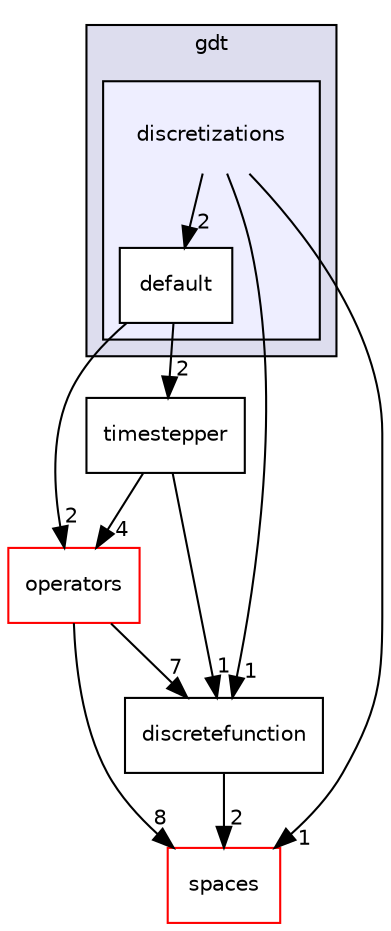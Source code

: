 digraph "discretizations" {
  compound=true
  node [ fontsize="10", fontname="Helvetica"];
  edge [ labelfontsize="10", labelfontname="Helvetica"];
  subgraph clusterdir_f1992dd472896fb89117bdc8155a3e1c {
    graph [ bgcolor="#ddddee", pencolor="black", label="gdt" fontname="Helvetica", fontsize="10", URL="dir_f1992dd472896fb89117bdc8155a3e1c.html"]
  subgraph clusterdir_1c4344a5cb9f11364009bdabd5974453 {
    graph [ bgcolor="#eeeeff", pencolor="black", label="" URL="dir_1c4344a5cb9f11364009bdabd5974453.html"];
    dir_1c4344a5cb9f11364009bdabd5974453 [shape=plaintext label="discretizations"];
    dir_3cf307f8a6b9d9a058d001b6d9b38fe9 [shape=box label="default" color="black" fillcolor="white" style="filled" URL="dir_3cf307f8a6b9d9a058d001b6d9b38fe9.html"];
  }
  }
  dir_dcfbe8758bba0745af0c464c9828dc4a [shape=box label="timestepper" URL="dir_dcfbe8758bba0745af0c464c9828dc4a.html"];
  dir_91b47eb1f5534b791b2db4e72c4ced9d [shape=box label="operators" fillcolor="white" style="filled" color="red" URL="dir_91b47eb1f5534b791b2db4e72c4ced9d.html"];
  dir_0e08db9718cdc017276840d0b5dc9bb6 [shape=box label="discretefunction" URL="dir_0e08db9718cdc017276840d0b5dc9bb6.html"];
  dir_c10f7938b13dcbddf851adbb235e7250 [shape=box label="spaces" fillcolor="white" style="filled" color="red" URL="dir_c10f7938b13dcbddf851adbb235e7250.html"];
  dir_dcfbe8758bba0745af0c464c9828dc4a->dir_91b47eb1f5534b791b2db4e72c4ced9d [headlabel="4", labeldistance=1.5 headhref="dir_000004_000005.html"];
  dir_dcfbe8758bba0745af0c464c9828dc4a->dir_0e08db9718cdc017276840d0b5dc9bb6 [headlabel="1", labeldistance=1.5 headhref="dir_000004_000022.html"];
  dir_91b47eb1f5534b791b2db4e72c4ced9d->dir_0e08db9718cdc017276840d0b5dc9bb6 [headlabel="7", labeldistance=1.5 headhref="dir_000005_000022.html"];
  dir_91b47eb1f5534b791b2db4e72c4ced9d->dir_c10f7938b13dcbddf851adbb235e7250 [headlabel="8", labeldistance=1.5 headhref="dir_000005_000007.html"];
  dir_0e08db9718cdc017276840d0b5dc9bb6->dir_c10f7938b13dcbddf851adbb235e7250 [headlabel="2", labeldistance=1.5 headhref="dir_000022_000007.html"];
  dir_3cf307f8a6b9d9a058d001b6d9b38fe9->dir_dcfbe8758bba0745af0c464c9828dc4a [headlabel="2", labeldistance=1.5 headhref="dir_000040_000004.html"];
  dir_3cf307f8a6b9d9a058d001b6d9b38fe9->dir_91b47eb1f5534b791b2db4e72c4ced9d [headlabel="2", labeldistance=1.5 headhref="dir_000040_000005.html"];
  dir_1c4344a5cb9f11364009bdabd5974453->dir_0e08db9718cdc017276840d0b5dc9bb6 [headlabel="1", labeldistance=1.5 headhref="dir_000023_000022.html"];
  dir_1c4344a5cb9f11364009bdabd5974453->dir_3cf307f8a6b9d9a058d001b6d9b38fe9 [headlabel="2", labeldistance=1.5 headhref="dir_000023_000040.html"];
  dir_1c4344a5cb9f11364009bdabd5974453->dir_c10f7938b13dcbddf851adbb235e7250 [headlabel="1", labeldistance=1.5 headhref="dir_000023_000007.html"];
}
